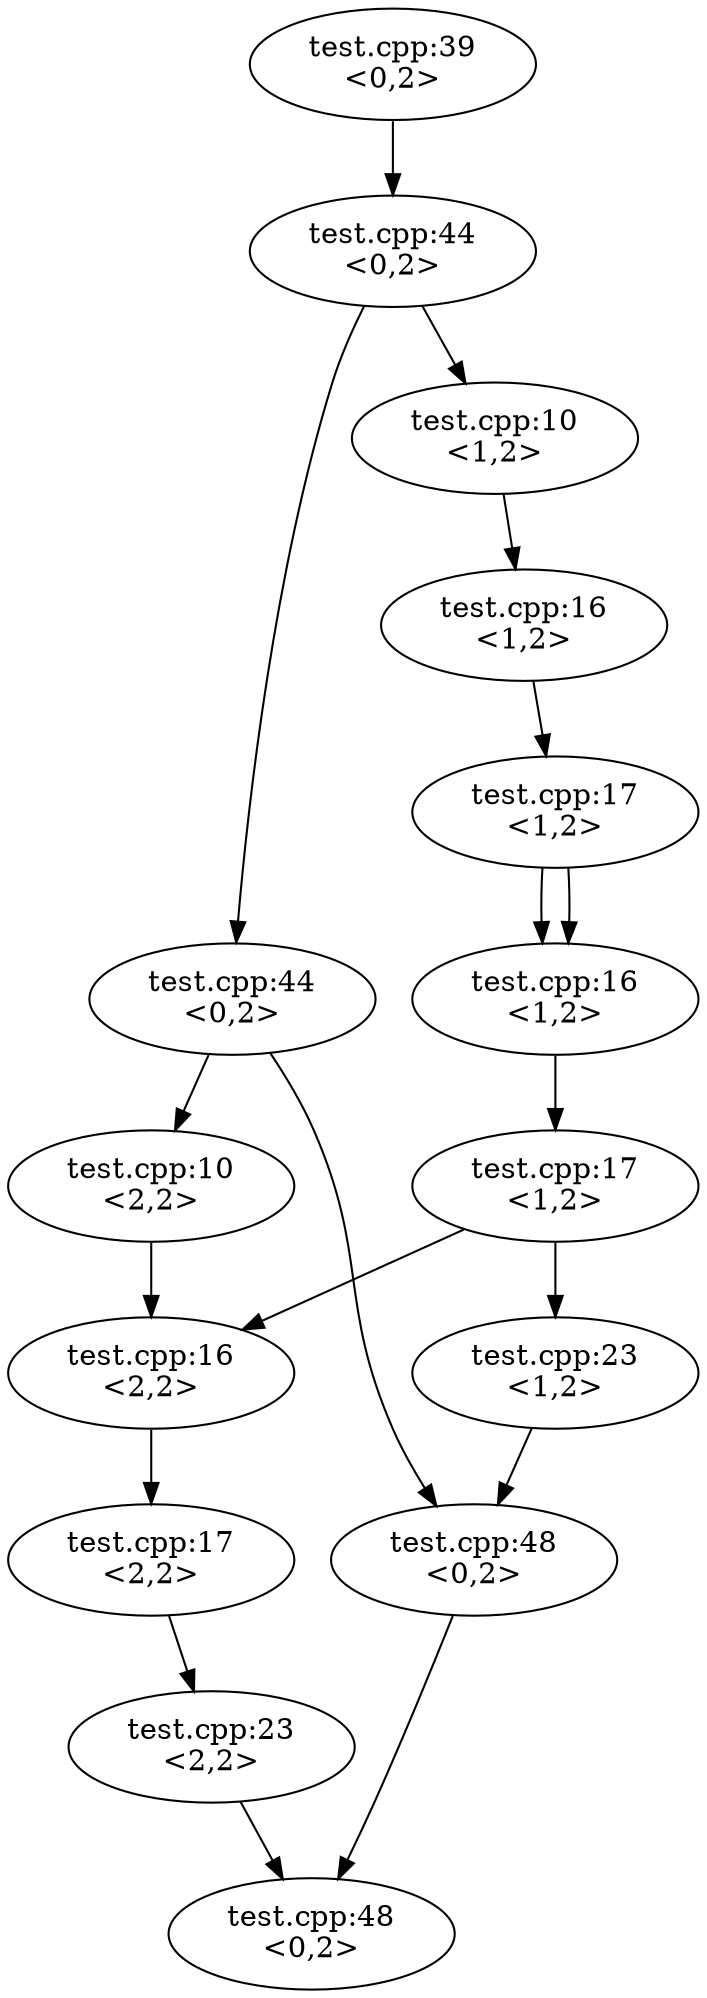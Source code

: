 digraph G {
  n1 -> n2;
  n2 -> n3;
  n2 -> n4;
  n4 -> n5;
  n3 -> n6;
  n6 -> n7;
  n7 -> n8;
  n7 -> n8;
  n8 -> n9;
  n9 -> n10;
  n4 -> n11;
  n10 -> n11;
  n5 -> n12;
  n9 -> n12;
  n12 -> n13;
  n13 -> n14;
  n11 -> n15;
  n14 -> n15;
  n1 [label="test.cpp:39\n<0,2>"];
  n2 [label="test.cpp:44\n<0,2>"];
  n3 [label="test.cpp:10\n<1,2>"];
  n4 [label="test.cpp:44\n<0,2>"];
  n5 [label="test.cpp:10\n<2,2>"];
  n6 [label="test.cpp:16\n<1,2>"];
  n7 [label="test.cpp:17\n<1,2>"];
  n8 [label="test.cpp:16\n<1,2>"];
  n9 [label="test.cpp:17\n<1,2>"];
  n10 [label="test.cpp:23\n<1,2>"];
  n11 [label="test.cpp:48\n<0,2>"];
  n12 [label="test.cpp:16\n<2,2>"];
  n13 [label="test.cpp:17\n<2,2>"];
  n14 [label="test.cpp:23\n<2,2>"];
  n15 [label="test.cpp:48\n<0,2>"];
}
